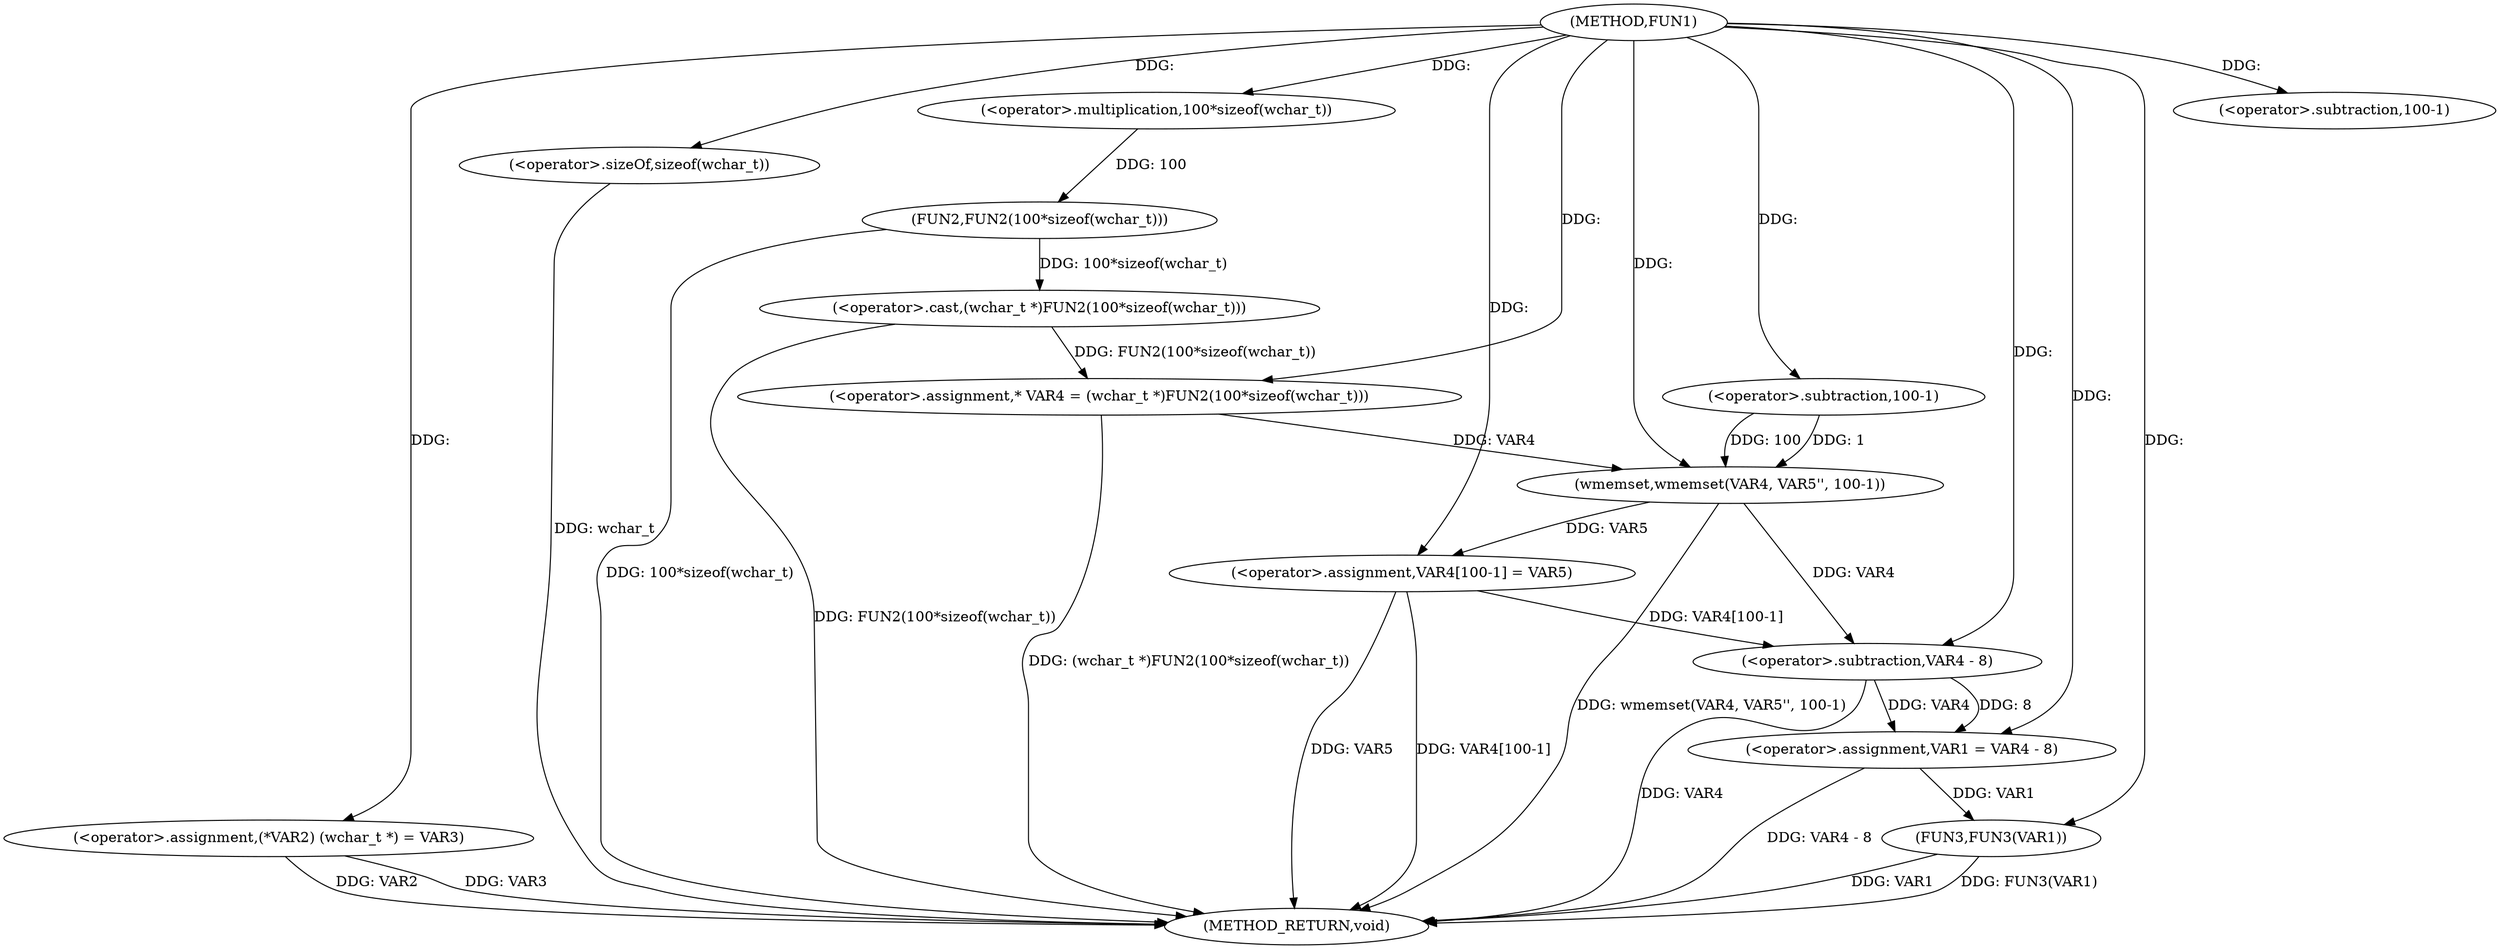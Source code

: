 digraph FUN1 {  
"1000100" [label = "(METHOD,FUN1)" ]
"1000137" [label = "(METHOD_RETURN,void)" ]
"1000104" [label = "(<operator>.assignment,(*VAR2) (wchar_t *) = VAR3)" ]
"1000108" [label = "(<operator>.assignment,* VAR4 = (wchar_t *)FUN2(100*sizeof(wchar_t)))" ]
"1000110" [label = "(<operator>.cast,(wchar_t *)FUN2(100*sizeof(wchar_t)))" ]
"1000112" [label = "(FUN2,FUN2(100*sizeof(wchar_t)))" ]
"1000113" [label = "(<operator>.multiplication,100*sizeof(wchar_t))" ]
"1000115" [label = "(<operator>.sizeOf,sizeof(wchar_t))" ]
"1000117" [label = "(wmemset,wmemset(VAR4, VAR5'', 100-1))" ]
"1000120" [label = "(<operator>.subtraction,100-1)" ]
"1000123" [label = "(<operator>.assignment,VAR4[100-1] = VAR5)" ]
"1000126" [label = "(<operator>.subtraction,100-1)" ]
"1000130" [label = "(<operator>.assignment,VAR1 = VAR4 - 8)" ]
"1000132" [label = "(<operator>.subtraction,VAR4 - 8)" ]
"1000135" [label = "(FUN3,FUN3(VAR1))" ]
  "1000117" -> "1000137"  [ label = "DDG: wmemset(VAR4, VAR5'', 100-1)"] 
  "1000104" -> "1000137"  [ label = "DDG: VAR2"] 
  "1000123" -> "1000137"  [ label = "DDG: VAR5"] 
  "1000135" -> "1000137"  [ label = "DDG: VAR1"] 
  "1000115" -> "1000137"  [ label = "DDG: wchar_t"] 
  "1000104" -> "1000137"  [ label = "DDG: VAR3"] 
  "1000123" -> "1000137"  [ label = "DDG: VAR4[100-1]"] 
  "1000130" -> "1000137"  [ label = "DDG: VAR4 - 8"] 
  "1000132" -> "1000137"  [ label = "DDG: VAR4"] 
  "1000110" -> "1000137"  [ label = "DDG: FUN2(100*sizeof(wchar_t))"] 
  "1000135" -> "1000137"  [ label = "DDG: FUN3(VAR1)"] 
  "1000112" -> "1000137"  [ label = "DDG: 100*sizeof(wchar_t)"] 
  "1000108" -> "1000137"  [ label = "DDG: (wchar_t *)FUN2(100*sizeof(wchar_t))"] 
  "1000100" -> "1000104"  [ label = "DDG: "] 
  "1000110" -> "1000108"  [ label = "DDG: FUN2(100*sizeof(wchar_t))"] 
  "1000100" -> "1000108"  [ label = "DDG: "] 
  "1000112" -> "1000110"  [ label = "DDG: 100*sizeof(wchar_t)"] 
  "1000113" -> "1000112"  [ label = "DDG: 100"] 
  "1000100" -> "1000113"  [ label = "DDG: "] 
  "1000100" -> "1000115"  [ label = "DDG: "] 
  "1000108" -> "1000117"  [ label = "DDG: VAR4"] 
  "1000100" -> "1000117"  [ label = "DDG: "] 
  "1000120" -> "1000117"  [ label = "DDG: 100"] 
  "1000120" -> "1000117"  [ label = "DDG: 1"] 
  "1000100" -> "1000120"  [ label = "DDG: "] 
  "1000117" -> "1000123"  [ label = "DDG: VAR5"] 
  "1000100" -> "1000123"  [ label = "DDG: "] 
  "1000100" -> "1000126"  [ label = "DDG: "] 
  "1000132" -> "1000130"  [ label = "DDG: VAR4"] 
  "1000132" -> "1000130"  [ label = "DDG: 8"] 
  "1000100" -> "1000130"  [ label = "DDG: "] 
  "1000117" -> "1000132"  [ label = "DDG: VAR4"] 
  "1000123" -> "1000132"  [ label = "DDG: VAR4[100-1]"] 
  "1000100" -> "1000132"  [ label = "DDG: "] 
  "1000130" -> "1000135"  [ label = "DDG: VAR1"] 
  "1000100" -> "1000135"  [ label = "DDG: "] 
}
